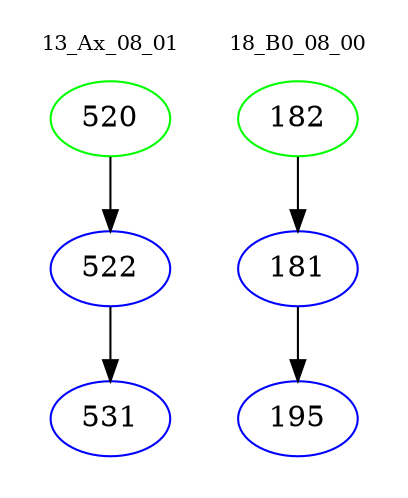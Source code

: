 digraph{
subgraph cluster_0 {
color = white
label = "13_Ax_08_01";
fontsize=10;
T0_520 [label="520", color="green"]
T0_520 -> T0_522 [color="black"]
T0_522 [label="522", color="blue"]
T0_522 -> T0_531 [color="black"]
T0_531 [label="531", color="blue"]
}
subgraph cluster_1 {
color = white
label = "18_B0_08_00";
fontsize=10;
T1_182 [label="182", color="green"]
T1_182 -> T1_181 [color="black"]
T1_181 [label="181", color="blue"]
T1_181 -> T1_195 [color="black"]
T1_195 [label="195", color="blue"]
}
}

